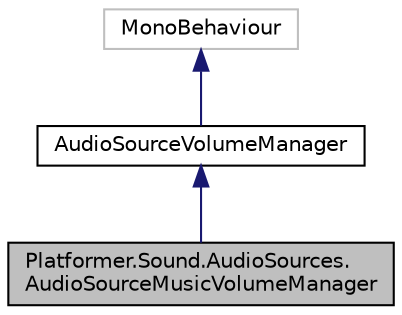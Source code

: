 digraph "Platformer.Sound.AudioSources.AudioSourceMusicVolumeManager"
{
 // LATEX_PDF_SIZE
  edge [fontname="Helvetica",fontsize="10",labelfontname="Helvetica",labelfontsize="10"];
  node [fontname="Helvetica",fontsize="10",shape=record];
  Node1 [label="Platformer.Sound.AudioSources.\lAudioSourceMusicVolumeManager",height=0.2,width=0.4,color="black", fillcolor="grey75", style="filled", fontcolor="black",tooltip=" "];
  Node2 -> Node1 [dir="back",color="midnightblue",fontsize="10",style="solid",fontname="Helvetica"];
  Node2 [label="AudioSourceVolumeManager",height=0.2,width=0.4,color="black", fillcolor="white", style="filled",URL="$class_platformer_1_1_sound_1_1_audio_sources_1_1_audio_source_volume_manager.html",tooltip="Class wrapper of AudioSources wich ensures AudioSources volume corresponds to game volume"];
  Node3 -> Node2 [dir="back",color="midnightblue",fontsize="10",style="solid",fontname="Helvetica"];
  Node3 [label="MonoBehaviour",height=0.2,width=0.4,color="grey75", fillcolor="white", style="filled",tooltip=" "];
}
